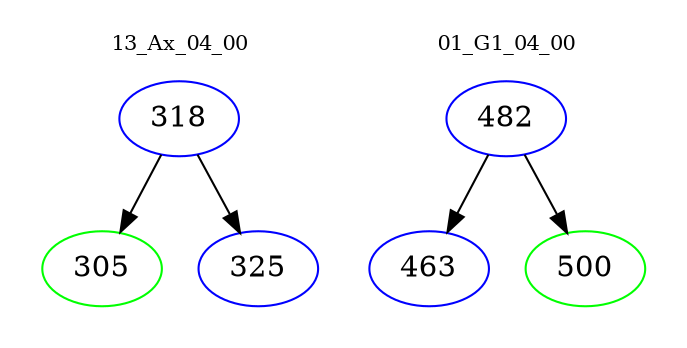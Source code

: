 digraph{
subgraph cluster_0 {
color = white
label = "13_Ax_04_00";
fontsize=10;
T0_318 [label="318", color="blue"]
T0_318 -> T0_305 [color="black"]
T0_305 [label="305", color="green"]
T0_318 -> T0_325 [color="black"]
T0_325 [label="325", color="blue"]
}
subgraph cluster_1 {
color = white
label = "01_G1_04_00";
fontsize=10;
T1_482 [label="482", color="blue"]
T1_482 -> T1_463 [color="black"]
T1_463 [label="463", color="blue"]
T1_482 -> T1_500 [color="black"]
T1_500 [label="500", color="green"]
}
}
